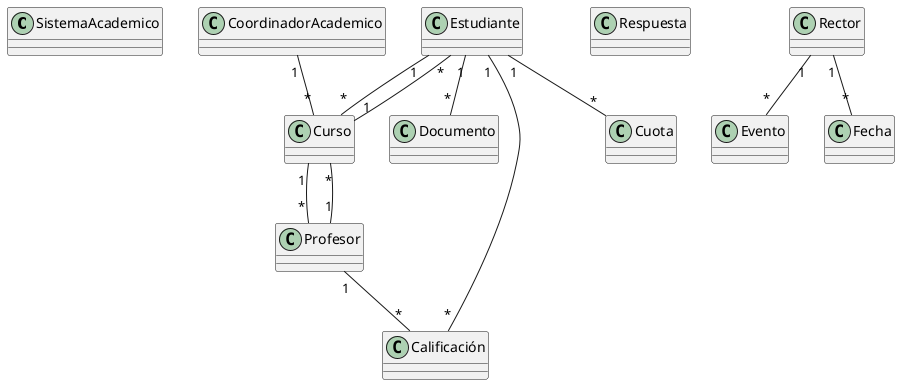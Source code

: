 @startuml Conceptual Academico
' Alt + D: Generar Diagrama
class SistemaAcademico

class Estudiante
class Curso
class Documento
class Respuesta
class Calificación
class Cuota
class Profesor
class Rector
class Evento
class Fecha
class CoordinadorAcademico

Estudiante "1" -- "*" Curso
Estudiante "1" -- "*" Documento
Estudiante "1" -- "*" Calificación
Estudiante "1" -- "*" Cuota

Curso "1" -- "*" Estudiante
Curso "1" -- "*" Profesor

Profesor "1" -- "*" Curso
Profesor "1" -- "*" Calificación

Rector "1" -- "*" Evento
Rector "1" -- "*" Fecha

CoordinadorAcademico "1" -- "*" Curso

@enduml